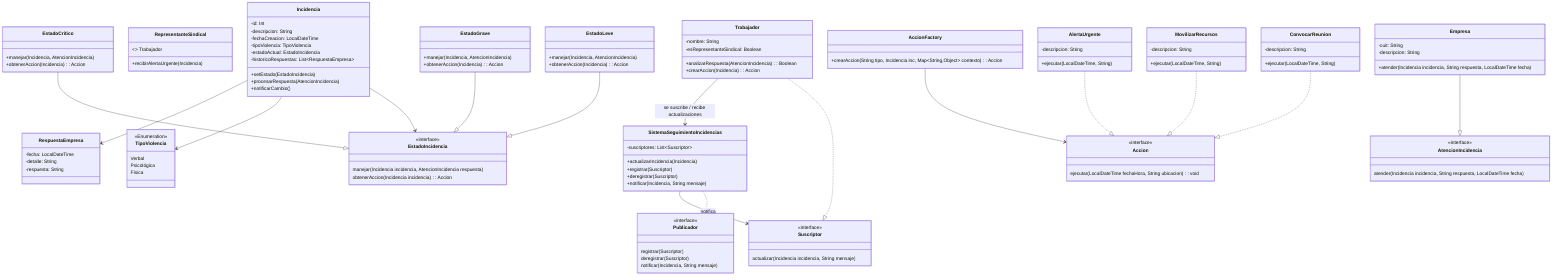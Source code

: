 classDiagram
%% Interfaces de Observer
    class Suscriptor {
        <<interface>>
        actualizar(Incidencia incidencia, String mensaje)
    }

    class Publicador {
        <<interface>>
        registrar(Suscriptor)
        deregistrar(Suscriptor)
        notificar(Incidencia, String mensaje)
    }

%% Sistema de seguimiento / notificaciones
    class SistemaSeguimientoIncidencias {
        -suscriptores: List~Suscriptor~
        +actualizarIncidencia(Incidencia)
        +registrar(Suscriptor)
        +deregistrar(Suscriptor)
        +notificar(Incidencia, String mensaje)
    }
    SistemaSeguimientoIncidencias ..|> Publicador

%% Usuarios
    class Trabajador {
        -nombre: String
        -esRepresentanteSindical: Boolean
        +analizarRespuesta(AtencionIncidencia): Boolean
        +crearAccion(Incidencia): Accion
    }
    class RepresentanteSindical {
        <<extends>> Trabajador
        +recibirAlertaUrgente(Incidencia)
    }
    Trabajador ..|> Suscriptor

%% Incidencia y estado (State Pattern)
    class Incidencia {
        -id: Int
        -descripcion: String
        -fechaCreacion: LocalDateTime
        -tipoViolencia: TipoViolencia
        -estadoActual: EstadoIncidencia
        -historicoRespuestas: List~RespuestaEmpresa~
        +setEstado(EstadoIncidencia)
        +procesarRespuesta(AtencionIncidencia)
        +notificarCambio()
    }

    class RespuestaEmpresa {
        -fecha: LocalDateTime
        -detalle: String
        -respuesta: String
    }

    class TipoViolencia {
        <<Enumeration>>
        Verbal
        Psicológica
        Física
    }

    class EstadoIncidencia {
        <<interface>>
        manejar(Incidencia incidencia, AtencionIncidencia respuesta)
        obtenerAccion(Incidencia incidencia): Accion
    }

    class EstadoLeve {
        +manejar(Incidencia, AtencionIncidencia)
        +obtenerAccion(Incidencia): Accion
    }
    class EstadoGrave {
        +manejar(Incidencia, AtencionIncidencia)
        +obtenerAccion(Incidencia): Accion
    }
    class EstadoCritico {
        +manejar(Incidencia, AtencionIncidencia)
        +obtenerAccion(Incidencia): Accion
    }

    Incidencia --> EstadoIncidencia
    Incidencia --> TipoViolencia
    Incidencia --> RespuestaEmpresa

    EstadoLeve --|> EstadoIncidencia
    EstadoGrave --|> EstadoIncidencia
    EstadoCritico --|> EstadoIncidencia

%% Acciones y fábrica (Factory + Command style)
    class Accion {
        <<interface>>
        ejecutar(LocalDateTime fechaHora, String ubicacion): void
    }

    class ConvocarReunion {
        -descripcion: String
        +ejecutar(LocalDateTime, String)
    }
    class MovilizarRecursos {
        -descripcion: String
        +ejecutar(LocalDateTime, String)
    }
    class AlertaUrgente {
        -descripcion: String
        +ejecutar(LocalDateTime, String)
    }

    ConvocarReunion ..|> Accion
    MovilizarRecursos ..|> Accion
    AlertaUrgente ..|> Accion

    class AccionFactory {
        +crearAccion(String tipo, Incidencia inc, Map~String,Object~ contexto): Accion
    }
    AccionFactory --> Accion

%% Atención de la empresa
    class AtencionIncidencia {
        <<interface>>
        atender(Incidencia incidencia, String respuesta, LocalDateTime fecha)
    }
    class Empresa {
        -cuit: String
        -descripcion: String
        +atender(Incidencia incidencia, String respuesta, LocalDateTime fecha)
    }
    Empresa --|> AtencionIncidencia

%% Relaciones de notificación
    SistemaSeguimientoIncidencias --> Suscriptor : notifica
    Trabajador --> SistemaSeguimientoIncidencias : se suscribe / recibe actualizaciones